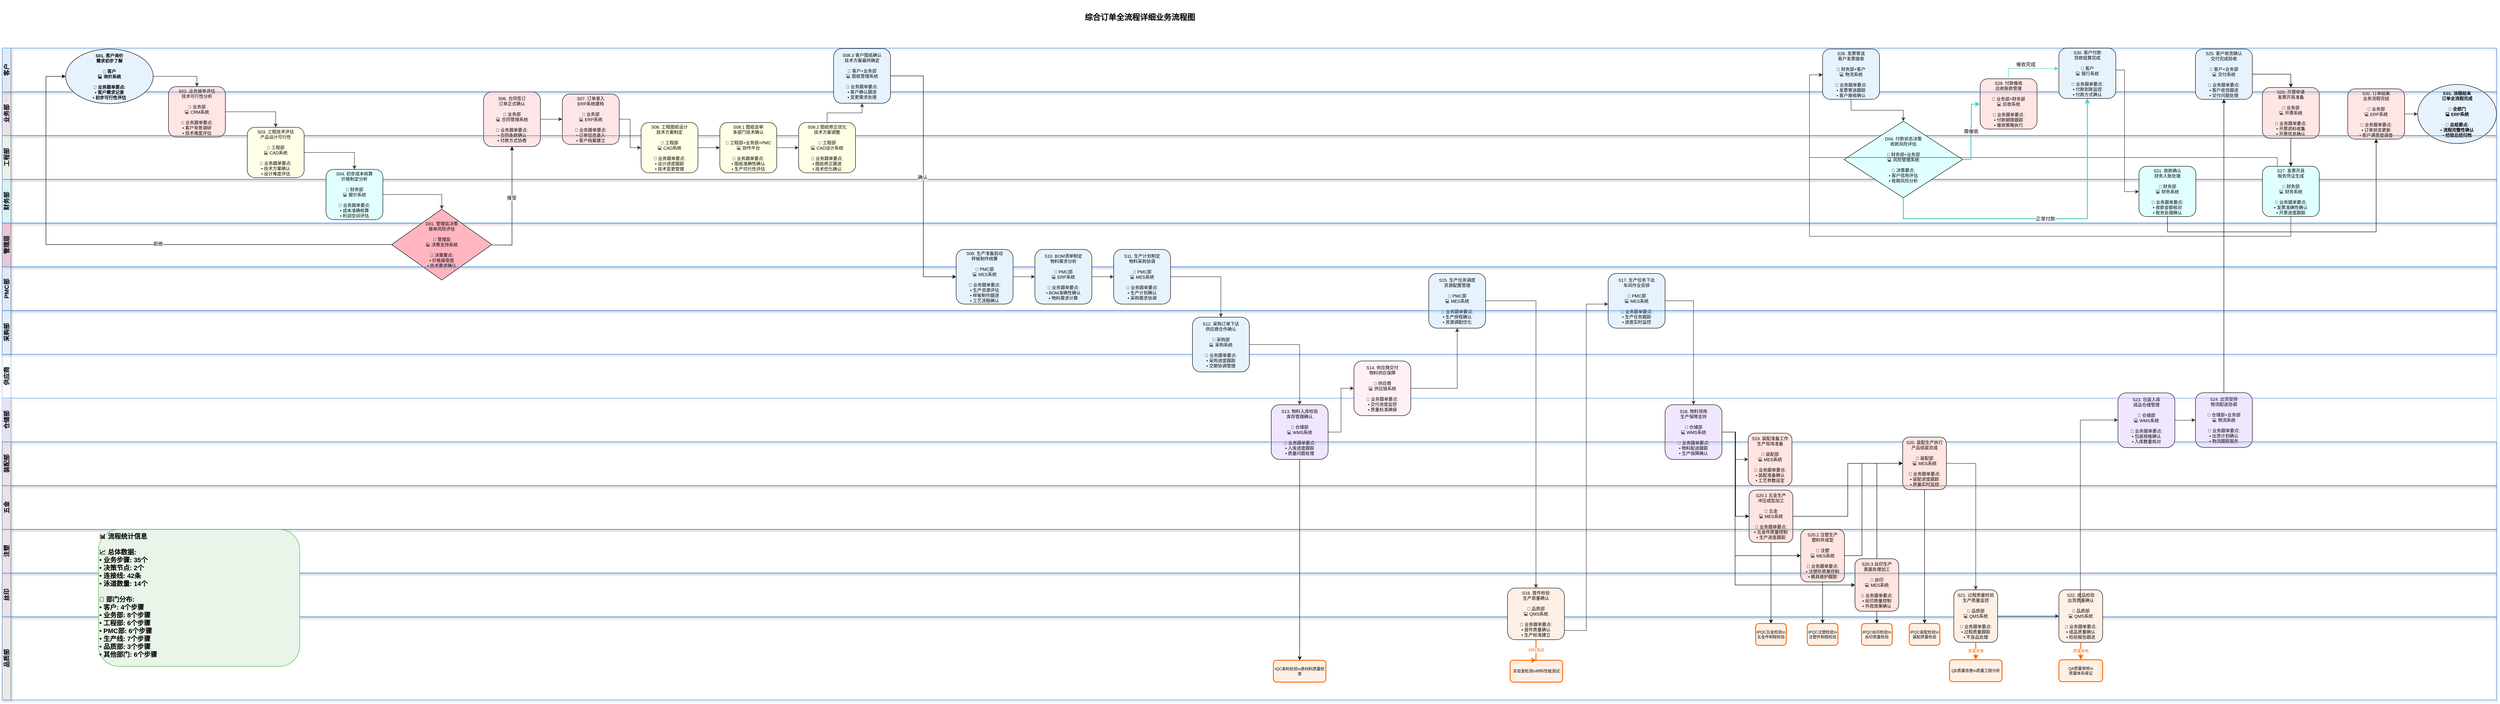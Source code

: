<mxfile version="28.0.6">
  <diagram name="综合订单全流程ERP系统业务流程图-重新生成版" id="flowchart">
    <mxGraphModel dx="868" dy="536" grid="1" gridSize="10" guides="1" tooltips="1" connect="1" arrows="1" fold="1" page="1" pageScale="1" pageWidth="1169" pageHeight="1654" math="0" shadow="0">
      <root>
        <mxCell id="0" />
        <mxCell id="1" parent="0" />
        <mxCell id="lane_business" value="业务部" style="swimlane;html=1;startSize=20;horizontal=0;fillColor=#FFE6E6;strokeColor=#4A90E2;strokeWidth=2;strokeDashArray=15,5;fontSize=14;fontStyle=1;opacity=60;swimlaneFillColor=none;shadow=1;rounded=0;" parent="1" vertex="1">
          <mxGeometry x="100" y="250" width="5700" height="100" as="geometry" />
        </mxCell>
        <mxCell id="edge_042" value="" style="edgeStyle=orthogonalEdgeStyle;rounded=0;orthogonalLoop=1;jettySize=auto;html=1;strokeColor=#333333;strokeWidth=1;" parent="lane_business" source="S32" target="E01" edge="1">
          <mxGeometry relative="1" as="geometry" />
        </mxCell>
        <mxCell id="S26" value="S26. 开票申请&#xa;发票开具准备&#xa;&#xa;🏢 业务部&#xa;💻 开票系统&#xa;&#xa;📌 业务跟单要点:&#xa;• 开票资料收集&#xa;• 开票信息确认" style="rounded=1;whiteSpace=wrap;html=1;fillColor=#FFE6E6;strokeColor=#000000;fontSize=10;" parent="lane_business" vertex="1">
          <mxGeometry x="5165" y="-10" width="130" height="116" as="geometry" />
        </mxCell>
        <mxCell id="S32" value="S32. 订单结案&#xa;业务流程完结&#xa;&#xa;🏢 业务部&#xa;💻 ERP系统&#xa;&#xa;📌 业务跟单要点:&#xa;• 订单状态更新&#xa;• 客户满意度调查" style="rounded=1;whiteSpace=wrap;html=1;fillColor=#FFE6E6;strokeColor=#000000;fontSize=10;" parent="lane_business" vertex="1">
          <mxGeometry x="5360" y="-7" width="130" height="115" as="geometry" />
        </mxCell>
        <mxCell id="E01" value="E01. 流程结束&#xa;订单全流程完成&#xa;&#xa;🏢 全部门&#xa;💻 ERP系统&#xa;&#xa;📌 总结要点:&#xa;• 流程完整性确认&#xa;• 经验总结归档" style="ellipse;whiteSpace=wrap;html=1;fillColor=#E6F3FF;strokeColor=#000000;fontSize=10;fontStyle=1;" parent="lane_business" vertex="1">
          <mxGeometry x="5520" y="-17" width="180" height="135" as="geometry" />
        </mxCell>
        <mxCell id="S02" value="S02. 业务接单评估&#xa;技术可行性分析&#xa;&#xa;🏢 业务部&#xa;💻 CRM系统&#xa;&#xa;📌 业务跟单要点:&#xa;• 客户背景调研&#xa;• 技术难度评估" style="rounded=1;whiteSpace=wrap;html=1;fillColor=#FFE6E6;strokeColor=#000000;fontSize=10;" parent="lane_business" vertex="1">
          <mxGeometry x="380" y="-12" width="130" height="115" as="geometry" />
        </mxCell>
        <mxCell id="S06" value="S06. 合同签订&#xa;订单正式确认&#xa;&#xa;🏢 业务部&#xa;💻 合同管理系统&#xa;&#xa;📌 业务跟单要点:&#xa;• 合同条款确认&#xa;• 付款方式协商" style="rounded=1;whiteSpace=wrap;html=1;fillColor=#FFE6E6;strokeColor=#000000;fontSize=10;" parent="lane_business" vertex="1">
          <mxGeometry x="1100" width="130" height="125" as="geometry" />
        </mxCell>
        <mxCell id="S07" value="S07. 订单录入&#xa;ERP系统建档&#xa;&#xa;🏢 业务部&#xa;💻 ERP系统&#xa;&#xa;📌 业务跟单要点:&#xa;• 订单信息录入&#xa;• 客户档案建立" style="rounded=1;whiteSpace=wrap;html=1;fillColor=#FFE6E6;strokeColor=#000000;fontSize=10;" parent="lane_business" vertex="1">
          <mxGeometry x="1280" y="5" width="130" height="115" as="geometry" />
        </mxCell>
        <mxCell id="S29" value="S29. 付款催收&#xa;应收账款管理&#xa;&#xa;🏢 业务部+财务部&#xa;💻 应收系统&#xa;&#xa;📌 业务跟单要点:&#xa;• 付款期限跟踪&#xa;• 催收策略执行" style="rounded=1;whiteSpace=wrap;html=1;fillColor=#FFE6E6;strokeColor=#000000;fontSize=10;" parent="lane_business" vertex="1">
          <mxGeometry x="4520" y="-30" width="130" height="115" as="geometry" />
        </mxCell>
        <mxCell id="lane_engineering" value="工程部" style="swimlane;html=1;startSize=20;horizontal=0;fillColor=#FFFFE6;strokeColor=#4A90E2;strokeWidth=2;strokeDashArray=15,5;fontSize=14;fontStyle=1;opacity=60;swimlaneFillColor=none;shadow=1;rounded=0;" parent="1" vertex="1">
          <mxGeometry x="100" y="350" width="5700" height="100" as="geometry" />
        </mxCell>
        <mxCell id="S03" value="S03. 工程技术评估&#xa;产品设计可行性&#xa;&#xa;🏢 工程部&#xa;💻 CAD系统&#xa;&#xa;📌 业务跟单要点:&#xa;• 技术方案确认&#xa;• 设计难度评估" style="rounded=1;whiteSpace=wrap;html=1;fillColor=#FFFFE6;strokeColor=#000000;fontSize=10;" parent="lane_engineering" vertex="1">
          <mxGeometry x="560" y="-19" width="130" height="115" as="geometry" />
        </mxCell>
        <mxCell id="S08" value="S08. 工程图纸设计&#xa;技术方案制定&#xa;&#xa;🏢 工程部&#xa;💻 CAD系统&#xa;&#xa;📌 业务跟单要点:&#xa;• 设计进度跟踪&#xa;• 技术变更管理" style="rounded=1;whiteSpace=wrap;html=1;fillColor=#FFFFE6;strokeColor=#000000;fontSize=10;" parent="lane_engineering" vertex="1">
          <mxGeometry x="1460" y="-30" width="130" height="115" as="geometry" />
        </mxCell>
        <mxCell id="S08.1" value="S08.1 图纸会审&#xa;多部门技术确认&#xa;&#xa;🏢 工程部+业务部+PMC&#xa;💻 协作平台&#xa;&#xa;📌 业务跟单要点:&#xa;• 图纸准确性确认&#xa;• 生产可行性评估" style="rounded=1;whiteSpace=wrap;html=1;fillColor=#FFFFE6;strokeColor=#000000;fontSize=10;" parent="lane_engineering" vertex="1">
          <mxGeometry x="1640" y="-30" width="130" height="115" as="geometry" />
        </mxCell>
        <mxCell id="S08.2" value="S08.2 图纸修正优化&#xa;技术方案调整&#xa;&#xa;🏢 工程部&#xa;💻 CAD设计系统&#xa;&#xa;📌 业务跟单要点:&#xa;• 图纸修正跟进&#xa;• 技术优化确认" style="rounded=1;whiteSpace=wrap;html=1;fillColor=#FFFFE6;strokeColor=#000000;fontSize=10;" parent="lane_engineering" vertex="1">
          <mxGeometry x="1820" y="-30" width="130" height="115" as="geometry" />
        </mxCell>
        <mxCell id="lane_warehouse" value="仓储部" style="swimlane;html=1;startSize=20;horizontal=0;fillColor=#F0E6FF;strokeColor=#4A90E2;strokeWidth=1;strokeDashArray=15,5;fontSize=14;fontStyle=1;opacity=60;swimlaneFillColor=none;shadow=1;rounded=0;" parent="1" vertex="1">
          <mxGeometry x="100" y="950" width="5700" height="100" as="geometry" />
        </mxCell>
        <mxCell id="S13" value="S13. 物料入库检验&#xa;库存管理确认&#xa;&#xa;🏢 仓储部&#xa;💻 WMS系统&#xa;&#xa;📌 业务跟单要点:&#xa;• 入库进度跟踪&#xa;• 质量问题处理" style="rounded=1;whiteSpace=wrap;html=1;fillColor=#F0E6FF;strokeColor=#000000;fontSize=10;" parent="lane_warehouse" vertex="1">
          <mxGeometry x="2900" y="15" width="130" height="125" as="geometry" />
        </mxCell>
        <mxCell id="S18" value="S18. 物料领用&#xa;生产保障支持&#xa;&#xa;🏢 仓储部&#xa;💻 WMS系统&#xa;&#xa;📌 业务跟单要点:&#xa;• 物料配送跟踪&#xa;• 生产保障确认" style="rounded=1;whiteSpace=wrap;html=1;fillColor=#F0E6FF;strokeColor=#000000;fontSize=10;" parent="lane_warehouse" vertex="1">
          <mxGeometry x="3800" y="15" width="130" height="125" as="geometry" />
        </mxCell>
        <mxCell id="S24" value="S24. 出货安排&#xa;物流配送协调&#xa;&#xa;🏢 仓储部+业务部&#xa;💻 物流系统&#xa;&#xa;📌 业务跟单要点:&#xa;• 出货计划确认&#xa;• 物流跟踪服务" style="rounded=1;whiteSpace=wrap;html=1;fillColor=#F0E6FF;strokeColor=#000000;fontSize=10;" parent="lane_warehouse" vertex="1">
          <mxGeometry x="5012" y="-12.5" width="130" height="125" as="geometry" />
        </mxCell>
        <mxCell id="lane_assembly" value="装配部" style="swimlane;html=1;startSize=20;horizontal=0;fillColor=#FFE4E1;strokeColor=#4A90E2;strokeWidth=2;strokeDashArray=15,5;fontSize=14;fontStyle=1;opacity=60;swimlaneFillColor=none;shadow=1;rounded=0;" parent="1" vertex="1">
          <mxGeometry x="100" y="1050" width="5700" height="100" as="geometry" />
        </mxCell>
        <mxCell id="S20" value="S20. 装配生产执行&#xa;产品组装完成&#xa;&#xa;🏢 装配部&#xa;💻 MES系统&#xa;&#xa;📌 业务跟单要点:&#xa;• 装配进度跟踪&#xa;• 质量实时监控" style="rounded=1;whiteSpace=wrap;html=1;fillColor=#FFE4E1;strokeColor=#000000;fontSize=10;" parent="lane_assembly" vertex="1">
          <mxGeometry x="4343" y="-11" width="100" height="120" as="geometry" />
        </mxCell>
        <mxCell id="S19" value="S19. 装配准备工作&#xa;生产现场准备&#xa;&#xa;🏢 装配部&#xa;💻 MES系统&#xa;&#xa;📌 业务跟单要点:&#xa;• 装配准备确认&#xa;• 工艺参数设定" style="rounded=1;whiteSpace=wrap;html=1;fillColor=#FFE4E1;strokeColor=#000000;fontSize=10;" parent="lane_assembly" vertex="1">
          <mxGeometry x="3990" y="-20" width="100" height="120" as="geometry" />
        </mxCell>
        <mxCell id="lane_customer" value="客户" style="swimlane;html=1;startSize=20;horizontal=0;fillColor=#E6F3FF;strokeColor=#4A90E2;strokeWidth=2;strokeDashArray=15,5;fontSize=14;fontStyle=1;opacity=60;swimlaneFillColor=none;shadow=1;rounded=0;" parent="1" vertex="1">
          <mxGeometry x="100" y="150" width="5700" height="100" as="geometry" />
        </mxCell>
        <mxCell id="S01" value="S01. 客户询价&#xa;需求初步了解&#xa;&#xa;🏢 客户&#xa;💻 询价系统&#xa;&#xa;📌 业务跟单要点:&#xa;• 客户需求记录&#xa;• 初步可行性评估" style="ellipse;whiteSpace=wrap;html=1;fillColor=#E6F3FF;strokeColor=#000000;fontSize=10;fontStyle=1;" parent="lane_customer" vertex="1">
          <mxGeometry x="145" y="2" width="200" height="125" as="geometry" />
        </mxCell>
        <mxCell id="S28" value="S28. 发票寄送&#xa;客户发票接收&#xa;&#xa;🏢 财务部+客户&#xa;💻 物流系统&#xa;&#xa;📌 业务跟单要点:&#xa;• 发票寄送跟踪&#xa;• 客户接收确认" style="rounded=1;whiteSpace=wrap;html=1;fillColor=#E6F3FF;strokeColor=#000000;fontSize=10;" parent="lane_customer" vertex="1">
          <mxGeometry x="4160" y="2" width="130" height="115" as="geometry" />
        </mxCell>
        <mxCell id="S30" value="S30. 客户付款&#xa;货款结算完成&#xa;&#xa;🏢 客户&#xa;💻 银行系统&#xa;&#xa;📌 业务跟单要点:&#xa;• 付款到账监控&#xa;• 付款方式确认" style="rounded=1;whiteSpace=wrap;html=1;fillColor=#E6F3FF;strokeColor=#000000;fontSize=10;" parent="lane_customer" vertex="1">
          <mxGeometry x="4700" width="130" height="115" as="geometry" />
        </mxCell>
        <mxCell id="S23" value="S23. 包装入库&#xa;成品仓储管理&#xa;&#xa;🏢 仓储部&#xa;💻 WMS系统&#xa;&#xa;📌 业务跟单要点:&#xa;• 包装规格确认&#xa;• 入库数量核对" style="rounded=1;whiteSpace=wrap;html=1;fillColor=#F0E6FF;strokeColor=#000000;fontSize=10;" parent="lane_customer" vertex="1">
          <mxGeometry x="4835" y="788" width="130" height="125" as="geometry" />
        </mxCell>
        <mxCell id="S25" value="S25. 客户收货确认&#xa;交付完成验收&#xa;&#xa;🏢 客户+业务部&#xa;💻 交付系统&#xa;&#xa;📌 业务跟单要点:&#xa;• 客户收货跟进&#xa;• 交付问题处理" style="rounded=1;whiteSpace=wrap;html=1;fillColor=#E6F3FF;strokeColor=#000000;fontSize=10;" parent="lane_customer" vertex="1">
          <mxGeometry x="5012" y="2" width="130" height="115" as="geometry" />
        </mxCell>
        <mxCell id="title" value="综合订单全流程详细业务流程图" style="text;html=1;strokeColor=none;fillColor=none;align=center;verticalAlign=middle;whiteSpace=wrap;rounded=0;fontSize=18;fontStyle=1;" parent="1" vertex="1">
          <mxGeometry x="2400" y="40" width="600" height="80" as="geometry" />
        </mxCell>
        <mxCell id="lane_supplier" value="供应商" style="swimlane;html=1;startSize=20;horizontal=0;fillColor=#FFF0F5;strokeColor=#4A90E2;strokeWidth=2;strokeDashArray=15,5;fontSize=14;fontStyle=1;opacity=30;" parent="1" vertex="1">
          <mxGeometry x="100" y="850" width="5700" height="100" as="geometry" />
        </mxCell>
        <mxCell id="S14" value="S14. 供应商交付&#xa;物料供应保障&#xa;&#xa;🏢 供应商&#xa;💻 供应链系统&#xa;&#xa;📌 业务跟单要点:&#xa;• 交付进度监控&#xa;• 质量标准确保" style="rounded=1;whiteSpace=wrap;html=1;fillColor=#FFF0F5;strokeColor=#000000;fontSize=10;" parent="lane_supplier" vertex="1">
          <mxGeometry x="3089" y="15" width="130" height="125" as="geometry" />
        </mxCell>
        <mxCell id="edge_010" value="" style="edgeStyle=orthogonalEdgeStyle;rounded=0;orthogonalLoop=1;jettySize=auto;html=1;strokeColor=#333333;strokeWidth=1;" parent="1" source="S08.2" target="S08.3" edge="1">
          <mxGeometry relative="1" as="geometry" />
        </mxCell>
        <mxCell id="lane_hardware" value="五金" style="swimlane;html=1;startSize=20;horizontal=0;fillColor=#FFE4E1;strokeColor=#4A90E2;strokeWidth=2;strokeDashArray=15,5;fontSize=14;fontStyle=1;movable=1;resizable=1;rotatable=1;deletable=1;editable=1;locked=0;connectable=1;opacity=60;swimlaneFillColor=none;shadow=1;rounded=0;" parent="1" vertex="1">
          <mxGeometry x="100" y="1150" width="5700" height="100" as="geometry" />
        </mxCell>
        <mxCell id="S20.1" value="S20.1 五金生产&#xa;冲压成型加工&#xa;&#xa;🏢 五金&#xa;💻 MES系统&#xa;&#xa;📌 业务跟单要点:&#xa;• 五金件质量控制&#xa;• 生产进度跟踪" style="rounded=1;whiteSpace=wrap;html=1;fillColor=#FFE4E1;strokeColor=#000000;fontSize=10;movable=1;resizable=1;rotatable=1;deletable=1;editable=1;locked=0;connectable=1;" parent="lane_hardware" vertex="1">
          <mxGeometry x="3992" y="10" width="100" height="120" as="geometry" />
        </mxCell>
        <mxCell id="lane_finance" value="财务部" style="swimlane;html=1;startSize=20;horizontal=0;fillColor=#E0FFFF;strokeColor=#4A90E2;strokeWidth=2;strokeDashArray=15,5;fontSize=14;fontStyle=1;opacity=60;swimlaneFillColor=none;shadow=1;rounded=0;" parent="1" vertex="1">
          <mxGeometry x="100" y="450" width="5700" height="100" as="geometry" />
        </mxCell>
        <mxCell id="S04" value="S04. 初步成本核算&#xa;价格制定分析&#xa;&#xa;🏢 财务部&#xa;💻 报价系统&#xa;&#xa;📌 业务跟单要点:&#xa;• 成本准确核算&#xa;• 利润空间评估" style="rounded=1;whiteSpace=wrap;html=1;fillColor=#E0FFFF;strokeColor=#000000;fontSize=10;" parent="lane_finance" vertex="1">
          <mxGeometry x="740" y="-23" width="130" height="115" as="geometry" />
        </mxCell>
        <mxCell id="S27" value="S27. 发票开具&#xa;税务凭证生成&#xa;&#xa;🏢 财务部&#xa;💻 财务系统&#xa;&#xa;📌 业务跟单要点:&#xa;• 发票准确性确认&#xa;• 开票进度跟踪" style="rounded=1;whiteSpace=wrap;html=1;fillColor=#E0FFFF;strokeColor=#000000;fontSize=10;" parent="lane_finance" vertex="1">
          <mxGeometry x="5165" y="-30" width="130" height="115" as="geometry" />
        </mxCell>
        <mxCell id="D04" value="D04. 付款状态决策&#xa;收款风险评估&#xa;&#xa;🏢 财务部+业务部&#xa;💻 风险管理系统&#xa;&#xa;📌 决策要点:&#xa;• 客户信用评估&#xa;• 账期风险分析" style="rhombus;whiteSpace=wrap;html=1;fillColor=#E0FFFF;strokeColor=#000000;fontSize=10;" parent="lane_finance" vertex="1">
          <mxGeometry x="4209" y="-133" width="271" height="175" as="geometry" />
        </mxCell>
        <mxCell id="S31" value="S31. 收款确认&#xa;财务入账处理&#xa;&#xa;🏢 财务部&#xa;💻 财务系统&#xa;&#xa;📌 业务跟单要点:&#xa;• 收款金额核对&#xa;• 账务处理确认" style="rounded=1;whiteSpace=wrap;html=1;fillColor=#E0FFFF;strokeColor=#000000;fontSize=10;" parent="lane_finance" vertex="1">
          <mxGeometry x="4883" y="-30" width="130" height="115" as="geometry" />
        </mxCell>
        <mxCell id="lane_management" value="管理层" style="swimlane;html=1;startSize=20;horizontal=0;fillColor=#FFB6C1;strokeColor=#4A90E2;strokeWidth=2;strokeDashArray=15,5;fontSize=14;fontStyle=1;opacity=60;swimlaneFillColor=none;shadow=1;rounded=0;" parent="1" vertex="1">
          <mxGeometry x="100" y="550" width="5700" height="100" as="geometry" />
        </mxCell>
        <mxCell id="D01" value="D01. 管理层决策&#xa;接单风险评估&#xa;&#xa;🏢 管理层&#xa;💻 决策支持系统&#xa;&#xa;📌 决策要点:&#xa;• 价格接受度&#xa;• 技术要求确认" style="rhombus;whiteSpace=wrap;html=1;fillColor=#FFB6C1;strokeColor=#000000;fontSize=10;" parent="lane_management" vertex="1">
          <mxGeometry x="890" y="-32" width="229" height="162" as="geometry" />
        </mxCell>
        <mxCell id="lane_pmc" value="PMC部" style="swimlane;html=1;startSize=20;horizontal=0;fillColor=#E6F3FF;strokeColor=#4A90E2;strokeWidth=2;strokeDashArray=15,5;fontSize=14;fontStyle=1;opacity=60;swimlaneFillColor=none;shadow=1;rounded=0;" parent="1" vertex="1">
          <mxGeometry x="100" y="650" width="5700" height="100" as="geometry" />
        </mxCell>
        <mxCell id="S09" value="S09. 生产准备启动&#xa;样板制作统筹&#xa;&#xa;🏢 PMC部&#xa;💻 MES系统&#xa;&#xa;📌 业务跟单要点:&#xa;• 生产资源评估&#xa;• 样板制作跟进&#xa;• 工艺流程确认" style="rounded=1;whiteSpace=wrap;html=1;fillColor=#E6F3FF;strokeColor=#000000;fontSize=10;" parent="lane_pmc" vertex="1">
          <mxGeometry x="2180" y="-40" width="130" height="125" as="geometry" />
        </mxCell>
        <mxCell id="S10" value="S10. BOM清单制定&#xa;物料需求分析&#xa;&#xa;🏢 PMC部&#xa;💻 ERP系统&#xa;&#xa;📌 业务跟单要点:&#xa;• BOM准确性确认&#xa;• 物料需求计算" style="rounded=1;whiteSpace=wrap;html=1;fillColor=#E6F3FF;strokeColor=#000000;fontSize=10;align=center;verticalAlign=middle;fontFamily=Helvetica;fontColor=default;" parent="lane_pmc" vertex="1">
          <mxGeometry x="2360" y="-40" width="130" height="125" as="geometry" />
        </mxCell>
        <mxCell id="S11" value="S11. 生产计划制定&#xa;物料采购协调&#xa;&#xa;🏢 PMC部&#xa;💻 MES系统&#xa;&#xa;📌 业务跟单要点:&#xa;• 生产计划确认&#xa;• 采购需求协调" style="rounded=1;whiteSpace=wrap;html=1;fillColor=#E6F3FF;strokeColor=#000000;fontSize=10;align=center;verticalAlign=middle;fontFamily=Helvetica;fontColor=default;" parent="lane_pmc" vertex="1">
          <mxGeometry x="2540" y="-40" width="130" height="125" as="geometry" />
        </mxCell>
        <mxCell id="S15" value="S15. 生产任务调度&#xa;资源配置管理&#xa;&#xa;🏢 PMC部&#xa;💻 MES系统&#xa;&#xa;📌 业务跟单要点:&#xa;• 生产排程确认&#xa;• 资源调配优化" style="rounded=1;whiteSpace=wrap;html=1;fillColor=#E6F3FF;strokeColor=#000000;fontSize=10;" parent="lane_pmc" vertex="1">
          <mxGeometry x="3260" y="15" width="130" height="125" as="geometry" />
        </mxCell>
        <mxCell id="S17" value="S17. 生产任务下达&#xa;车间作业安排&#xa;&#xa;🏢 PMC部&#xa;💻 MES系统&#xa;&#xa;📌 业务跟单要点:&#xa;• 生产任务跟踪&#xa;• 进度实时监控" style="rounded=1;whiteSpace=wrap;html=1;fillColor=#E6F3FF;strokeColor=#000000;fontSize=10;" parent="lane_pmc" vertex="1">
          <mxGeometry x="3670" y="15" width="130" height="125" as="geometry" />
        </mxCell>
        <mxCell id="lane_procurement" value="采购部" style="swimlane;html=1;startSize=20;horizontal=0;fillColor=#F0F8FF;strokeColor=#4A90E2;strokeWidth=2;strokeDashArray=15,5;fontSize=14;fontStyle=1;opacity=60;swimlaneFillColor=none;shadow=1;rounded=0;" parent="1" vertex="1">
          <mxGeometry x="100" y="750" width="5700" height="100" as="geometry" />
        </mxCell>
        <mxCell id="S12" value="S12. 采购订单下达&#xa;供应商合作确认&#xa;&#xa;🏢 采购部&#xa;💻 采购系统&#xa;&#xa;📌 业务跟单要点:&#xa;• 采购进度跟踪&#xa;• 交期协调管理" style="rounded=1;whiteSpace=wrap;html=1;fillColor=#E6F3FF;strokeColor=#000000;fontSize=10;align=center;verticalAlign=middle;fontFamily=Helvetica;fontColor=default;" parent="lane_procurement" vertex="1">
          <mxGeometry x="2720" y="15" width="130" height="125" as="geometry" />
        </mxCell>
        <mxCell id="lane_injection" value="注塑" style="swimlane;html=1;startSize=20;horizontal=0;fillColor=#FFE4E1;strokeColor=#4A90E2;strokeWidth=2;strokeDashArray=15,5;fontSize=14;fontStyle=1;opacity=60;swimlaneFillColor=none;shadow=1;rounded=0;" parent="1" vertex="1">
          <mxGeometry x="100" y="1250" width="5700" height="100" as="geometry" />
        </mxCell>
        <mxCell id="S20.2" value="S20.2 注塑生产&#xa;塑料件成型&#xa;&#xa;🏢 注塑&#xa;💻 MES系统&#xa;&#xa;📌 业务跟单要点:&#xa;• 注塑件质量控制&#xa;• 模具维护跟踪" style="rounded=1;whiteSpace=wrap;html=1;fillColor=#FFE4E1;strokeColor=#000000;fontSize=10;" parent="lane_injection" vertex="1">
          <mxGeometry x="4110" width="100" height="120" as="geometry" />
        </mxCell>
        <mxCell id="S20.3" value="S20.3 丝印生产&#xa;表面处理加工&#xa;&#xa;🏢 丝印&#xa;💻 MES系统&#xa;&#xa;📌 业务跟单要点:&#xa;• 丝印质量控制&#xa;• 外观效果确认" style="rounded=1;whiteSpace=wrap;html=1;fillColor=#FFE4E1;strokeColor=#000000;fontSize=10;" parent="lane_injection" vertex="1">
          <mxGeometry x="4234" y="67" width="100" height="120" as="geometry" />
        </mxCell>
        <mxCell id="lane_silkscreen" value="丝印" style="swimlane;html=1;startSize=20;horizontal=0;fillColor=#FFE4E1;strokeColor=#4A90E2;strokeWidth=2;strokeDashArray=15,5;fontSize=14;fontStyle=1;opacity=60;swimlaneFillColor=none;shadow=1;rounded=0;" parent="1" vertex="1">
          <mxGeometry x="100" y="1350" width="5700" height="100" as="geometry" />
        </mxCell>
        <mxCell id="lane_quality" value="品质部" style="swimlane;html=1;startSize=20;horizontal=0;fillColor=#FFF0E6;strokeColor=#4A90E2;strokeWidth=2;strokeDashArray=15,5;fontSize=14;fontStyle=1;opacity=60;swimlaneFillColor=none;shadow=1;rounded=0;" parent="1" vertex="1">
          <mxGeometry x="100" y="1450" width="5700" height="190" as="geometry" />
        </mxCell>
        <mxCell id="S16" value="S16. 首件检验&#xa;生产质量确认&#xa;&#xa;🏢 品质部&#xa;💻 QMS系统&#xa;&#xa;📌 业务跟单要点:&#xa;• 首件质量确认&#xa;• 生产标准建立" style="rounded=1;whiteSpace=wrap;html=1;fillColor=#FFF0E6;strokeColor=#000000;fontSize=10;" parent="lane_quality" vertex="1">
          <mxGeometry x="3440" y="-66" width="130" height="118" as="geometry" />
        </mxCell>
        <mxCell id="S21" value="S21. 过程质量检验&#xa;生产质量监控&#xa;&#xa;🏢 品质部&#xa;💻 QMS系统&#xa;&#xa;📌 业务跟单要点:&#xa;• 过程质量跟踪&#xa;• 不良品处理" style="rounded=1;whiteSpace=wrap;html=1;fillColor=#FFF0E6;strokeColor=#000000;fontSize=10;" parent="lane_quality" vertex="1">
          <mxGeometry x="4460" y="-62" width="100" height="120" as="geometry" />
        </mxCell>
        <mxCell id="S22" value="S22. 成品检验&#xa;出货质量确认&#xa;&#xa;🏢 品质部&#xa;💻 QMS系统&#xa;&#xa;📌 业务跟单要点:&#xa;• 成品质量确认&#xa;• 检验报告跟进" style="rounded=1;whiteSpace=wrap;html=1;fillColor=#FFF0E6;strokeColor=#000000;fontSize=10;" parent="lane_quality" vertex="1">
          <mxGeometry x="4700" y="-62" width="100" height="120" as="geometry" />
        </mxCell>
        <mxCell id="Q01_IQC" value="IQC来料检验\n原材料质量检查" style="rounded=1;whiteSpace=wrap;html=1;fillColor=#FFF0E6;strokeColor=#FF6600;strokeWidth=2;fontSize=9;" parent="lane_quality" vertex="1">
          <mxGeometry x="2905" y="99" width="120" height="50" as="geometry" />
        </mxCell>
        <mxCell id="Q02_IPQC1" value="IPQC五金检验\n五金件制程检验" style="rounded=1;whiteSpace=wrap;html=1;fillColor=#FFF0E6;strokeColor=#FF6600;strokeWidth=2;fontSize=9;" parent="lane_quality" vertex="1">
          <mxGeometry x="4007" y="15" width="70" height="50" as="geometry" />
        </mxCell>
        <mxCell id="Q03_IPQC2" value="IPQC注塑检验\n注塑件制程检验" style="rounded=1;whiteSpace=wrap;html=1;fillColor=#FFF0E6;strokeColor=#FF6600;strokeWidth=2;fontSize=9;" parent="lane_quality" vertex="1">
          <mxGeometry x="4125" y="15" width="70" height="50" as="geometry" />
        </mxCell>
        <mxCell id="Q04_IPQC3" value="IPQC丝印检验\n丝印质量检验" style="rounded=1;whiteSpace=wrap;html=1;fillColor=#FFF0E6;strokeColor=#FF6600;strokeWidth=2;fontSize=9;" parent="lane_quality" vertex="1">
          <mxGeometry x="4249" y="15" width="70" height="50" as="geometry" />
        </mxCell>
        <mxCell id="Q05_IPQC4" value="IPQC装配检验\n装配质量检验" style="rounded=1;whiteSpace=wrap;html=1;fillColor=#FFF0E6;strokeColor=#FF6600;strokeWidth=2;fontSize=9;" parent="lane_quality" vertex="1">
          <mxGeometry x="4358" y="15" width="70" height="50" as="geometry" />
        </mxCell>
        <mxCell id="Q06_LAB" value="实验室检测\n材料性能测试" style="rounded=1;whiteSpace=wrap;html=1;fillColor=#FFF0E6;strokeColor=#FF6600;strokeWidth=2;fontSize=9;" parent="lane_quality" vertex="1">
          <mxGeometry x="3446" y="99" width="120" height="50" as="geometry" />
        </mxCell>
        <mxCell id="Q07_QA" value="QA质量审核\n&lt;div&gt;质量体系保证&lt;/div&gt;" style="rounded=1;whiteSpace=wrap;html=1;fillColor=#FFF0E6;strokeColor=#FF6600;strokeWidth=2;fontSize=9;" parent="lane_quality" vertex="1">
          <mxGeometry x="4700" y="98" width="100" height="50" as="geometry" />
        </mxCell>
        <mxCell id="Q08_QE" value="QE质量改善\n质量工程分析" style="rounded=1;whiteSpace=wrap;html=1;fillColor=#FFF0E6;strokeColor=#FF6600;strokeWidth=2;fontSize=9;" parent="lane_quality" vertex="1">
          <mxGeometry x="4450" y="98" width="120" height="50" as="geometry" />
        </mxCell>
        <mxCell id="stats_info" value="&lt;font style=&quot;font-size: 15px;&quot;&gt;📊 流程统计信息&lt;br&gt;&lt;br&gt;📈 总体数据:&lt;br&gt;• 业务步骤: 35个&lt;br&gt;• 决策节点: 2个&lt;br&gt;• 连接线: 42条&lt;br&gt;• 泳道数量: 14个&lt;br&gt;&lt;br&gt;🏢 部门分布:&lt;br&gt;• 客户: 4个步骤&lt;br&gt;• 业务部: 8个步骤&lt;br&gt;• 工程部: 6个步骤&lt;br&gt;• PMC部: 6个步骤&lt;br&gt;• 生产线: 7个步骤&lt;br&gt;• 品质部: 3个步骤&lt;br&gt;• 其他部门: 6个步骤&lt;/font&gt;" style="rounded=1;whiteSpace=wrap;html=1;fillColor=#E8F5E8;strokeColor=#4CAF50;fontSize=9;fontStyle=1;align=left;verticalAlign=top;" parent="lane_quality" vertex="1">
          <mxGeometry x="220" y="-200" width="460" height="313" as="geometry" />
        </mxCell>
        <mxCell id="edge_Q06" value="材料测试" style="edgeStyle=orthogonalEdgeStyle;rounded=0;orthogonalLoop=1;jettySize=auto;html=1;strokeColor=#FF6600;strokeWidth=2;fontSize=9;fontColor=#FF6600;exitX=0.5;exitY=1;exitDx=0;exitDy=0;entryX=0.5;entryY=0;entryDx=0;entryDy=0;" parent="lane_quality" source="S16" target="Q06_LAB" edge="1">
          <mxGeometry relative="1" as="geometry">
            <Array as="points">
              <mxPoint x="3505" y="99" />
            </Array>
            <mxPoint as="offset" />
            <mxPoint x="3498" y="52.0" as="sourcePoint" />
          </mxGeometry>
        </mxCell>
        <mxCell id="1sOdI2woH85RpwprTfig-25" style="edgeStyle=orthogonalEdgeStyle;rounded=0;orthogonalLoop=1;jettySize=auto;html=1;entryX=0;entryY=0.5;entryDx=0;entryDy=0;" parent="1" source="S08.3" target="S09" edge="1">
          <mxGeometry relative="1" as="geometry" />
        </mxCell>
        <mxCell id="1sOdI2woH85RpwprTfig-26" value="确认" style="edgeLabel;html=1;align=center;verticalAlign=middle;resizable=0;points=[];" parent="1sOdI2woH85RpwprTfig-25" vertex="1" connectable="0">
          <mxGeometry x="0.006" y="-2" relative="1" as="geometry">
            <mxPoint as="offset" />
          </mxGeometry>
        </mxCell>
        <mxCell id="S08.3" value="S08.3 客户图纸确认&#xa;技术方案最终确定&#xa;&#xa;🏢 客户+业务部&#xa;💻 图纸管理系统&#xa;&#xa;📌 业务跟单要点:&#xa;• 客户确认跟进&#xa;• 变更需求处理" style="rounded=1;whiteSpace=wrap;html=1;fillColor=#E6F3FF;strokeColor=#000000;fontSize=10;" parent="1" vertex="1">
          <mxGeometry x="2000" y="151" width="130" height="125" as="geometry" />
        </mxCell>
        <mxCell id="edge_001" value="" style="edgeStyle=orthogonalEdgeStyle;rounded=0;orthogonalLoop=1;jettySize=auto;html=1;strokeColor=#333333;strokeWidth=1;entryX=0.5;entryY=0;entryDx=0;entryDy=0;" parent="1" source="S01" target="S02" edge="1">
          <mxGeometry relative="1" as="geometry" />
        </mxCell>
        <mxCell id="edge_002" value="" style="edgeStyle=orthogonalEdgeStyle;rounded=0;orthogonalLoop=1;jettySize=auto;html=1;strokeColor=#333333;strokeWidth=1;entryX=0.5;entryY=0;entryDx=0;entryDy=0;" parent="1" source="S02" target="S03" edge="1">
          <mxGeometry relative="1" as="geometry" />
        </mxCell>
        <mxCell id="edge_003" value="" style="edgeStyle=orthogonalEdgeStyle;rounded=0;orthogonalLoop=1;jettySize=auto;html=1;strokeColor=#333333;strokeWidth=1;entryX=0.5;entryY=0;entryDx=0;entryDy=0;" parent="1" source="S03" target="S04" edge="1">
          <mxGeometry relative="1" as="geometry" />
        </mxCell>
        <mxCell id="edge_004" value="" style="edgeStyle=orthogonalEdgeStyle;rounded=0;orthogonalLoop=1;jettySize=auto;html=1;strokeColor=#333333;strokeWidth=1;entryX=0.5;entryY=0;entryDx=0;entryDy=0;" parent="1" source="S04" target="D01" edge="1">
          <mxGeometry relative="1" as="geometry" />
        </mxCell>
        <mxCell id="edge_006" value="" style="edgeStyle=orthogonalEdgeStyle;rounded=0;orthogonalLoop=1;jettySize=auto;html=1;strokeColor=#333333;strokeWidth=1;" parent="1" source="S06" target="S07" edge="1">
          <mxGeometry relative="1" as="geometry" />
        </mxCell>
        <mxCell id="edge_007" value="" style="edgeStyle=orthogonalEdgeStyle;rounded=0;orthogonalLoop=1;jettySize=auto;html=1;strokeColor=#333333;strokeWidth=1;" parent="1" source="S07" target="S08" edge="1">
          <mxGeometry relative="1" as="geometry" />
        </mxCell>
        <mxCell id="edge_008" value="" style="edgeStyle=orthogonalEdgeStyle;rounded=0;orthogonalLoop=1;jettySize=auto;html=1;strokeColor=#333333;strokeWidth=1;" parent="1" source="S08" target="S08.1" edge="1">
          <mxGeometry relative="1" as="geometry" />
        </mxCell>
        <mxCell id="edge_009" value="" style="edgeStyle=orthogonalEdgeStyle;rounded=0;orthogonalLoop=1;jettySize=auto;html=1;strokeColor=#333333;strokeWidth=1;" parent="1" source="S08.1" target="S08.2" edge="1">
          <mxGeometry relative="1" as="geometry" />
        </mxCell>
        <mxCell id="edge_012" value="" style="edgeStyle=orthogonalEdgeStyle;rounded=0;orthogonalLoop=1;jettySize=auto;html=1;strokeColor=#333333;strokeWidth=1;" parent="1" source="S09" target="S10" edge="1">
          <mxGeometry relative="1" as="geometry" />
        </mxCell>
        <mxCell id="edge_013" value="" style="edgeStyle=orthogonalEdgeStyle;rounded=0;orthogonalLoop=1;jettySize=auto;html=1;strokeColor=#333333;strokeWidth=1;" parent="1" source="S10" target="S11" edge="1">
          <mxGeometry relative="1" as="geometry" />
        </mxCell>
        <mxCell id="edge_014" value="" style="edgeStyle=orthogonalEdgeStyle;rounded=0;orthogonalLoop=1;jettySize=auto;html=1;strokeColor=#333333;strokeWidth=1;" parent="1" source="S11" target="S12" edge="1">
          <mxGeometry relative="1" as="geometry" />
        </mxCell>
        <mxCell id="edge_015" value="" style="edgeStyle=orthogonalEdgeStyle;rounded=0;orthogonalLoop=1;jettySize=auto;html=1;strokeColor=#333333;strokeWidth=1;" parent="1" source="S12" target="S13" edge="1">
          <mxGeometry relative="1" as="geometry" />
        </mxCell>
        <mxCell id="edge_016" value="" style="edgeStyle=orthogonalEdgeStyle;rounded=0;orthogonalLoop=1;jettySize=auto;html=1;strokeColor=#333333;strokeWidth=1;" parent="1" source="S13" target="S14" edge="1">
          <mxGeometry relative="1" as="geometry" />
        </mxCell>
        <mxCell id="edge_017" value="" style="edgeStyle=orthogonalEdgeStyle;rounded=0;orthogonalLoop=1;jettySize=auto;html=1;strokeColor=#333333;strokeWidth=1;" parent="1" source="S14" target="S15" edge="1">
          <mxGeometry relative="1" as="geometry" />
        </mxCell>
        <mxCell id="edge_018" value="" style="edgeStyle=orthogonalEdgeStyle;rounded=0;orthogonalLoop=1;jettySize=auto;html=1;strokeColor=#333333;strokeWidth=1;" parent="1" source="S15" target="S16" edge="1">
          <mxGeometry relative="1" as="geometry" />
        </mxCell>
        <mxCell id="edge_019" value="" style="edgeStyle=orthogonalEdgeStyle;rounded=0;orthogonalLoop=1;jettySize=auto;html=1;strokeColor=#333333;strokeWidth=1;" parent="1" source="S16" target="S17" edge="1">
          <mxGeometry relative="1" as="geometry">
            <Array as="points">
              <mxPoint x="3720" y="1481" />
              <mxPoint x="3720" y="735" />
            </Array>
          </mxGeometry>
        </mxCell>
        <mxCell id="edge_020" value="" style="edgeStyle=orthogonalEdgeStyle;rounded=0;orthogonalLoop=1;jettySize=auto;html=1;strokeColor=#333333;strokeWidth=1;exitX=1;exitY=0.5;exitDx=0;exitDy=0;" parent="1" source="S17" target="S18" edge="1">
          <mxGeometry relative="1" as="geometry" />
        </mxCell>
        <mxCell id="edge_021" value="" style="edgeStyle=orthogonalEdgeStyle;rounded=0;orthogonalLoop=1;jettySize=auto;html=1;strokeColor=#333333;strokeWidth=1;entryX=0;entryY=0.5;entryDx=0;entryDy=0;" parent="1" source="S18" target="S19" edge="1">
          <mxGeometry relative="1" as="geometry" />
        </mxCell>
        <mxCell id="edge_028" value="" style="edgeStyle=orthogonalEdgeStyle;rounded=0;orthogonalLoop=1;jettySize=auto;html=1;strokeColor=#333333;strokeWidth=1;" parent="1" source="S20" target="S21" edge="1">
          <mxGeometry relative="1" as="geometry" />
        </mxCell>
        <mxCell id="edge_029" value="" style="edgeStyle=orthogonalEdgeStyle;rounded=0;orthogonalLoop=1;jettySize=auto;html=1;strokeColor=#333333;strokeWidth=1;" parent="1" source="S21" target="S22" edge="1">
          <mxGeometry relative="1" as="geometry" />
        </mxCell>
        <mxCell id="edge_030" value="" style="edgeStyle=orthogonalEdgeStyle;rounded=0;orthogonalLoop=1;jettySize=auto;html=1;strokeColor=#333333;strokeWidth=1;" parent="1" target="S23" edge="1">
          <mxGeometry relative="1" as="geometry">
            <Array as="points">
              <mxPoint x="4849" y="1000" />
            </Array>
            <mxPoint x="4849.0" y="1420" as="sourcePoint" />
            <mxPoint x="4919" y="1000" as="targetPoint" />
          </mxGeometry>
        </mxCell>
        <mxCell id="edge_035" value="" style="edgeStyle=orthogonalEdgeStyle;rounded=0;orthogonalLoop=1;jettySize=auto;html=1;strokeColor=#333333;strokeWidth=1;" parent="1" source="S27" edge="1">
          <mxGeometry relative="1" as="geometry">
            <Array as="points">
              <mxPoint x="5299" y="400" />
              <mxPoint x="4230" y="400" />
              <mxPoint x="4230" y="211" />
            </Array>
            <mxPoint x="5625" y="465" as="sourcePoint" />
            <mxPoint x="4260" y="211" as="targetPoint" />
          </mxGeometry>
        </mxCell>
        <mxCell id="edge_036" value="" style="edgeStyle=orthogonalEdgeStyle;rounded=0;orthogonalLoop=1;jettySize=auto;html=1;strokeColor=#333333;strokeWidth=1;" parent="1" source="S28" target="D04" edge="1">
          <mxGeometry relative="1" as="geometry" />
        </mxCell>
        <mxCell id="edge_037" value="正常付款" style="edgeStyle=orthogonalEdgeStyle;rounded=0;orthogonalLoop=1;jettySize=auto;html=1;strokeColor=#4ECDC4;strokeWidth=2;exitX=0.5;exitY=1;exitDx=0;exitDy=0;" parent="1" source="D04" target="S30" edge="1">
          <mxGeometry relative="1" as="geometry">
            <Array as="points">
              <mxPoint x="4445" y="540" />
              <mxPoint x="4865" y="540" />
            </Array>
          </mxGeometry>
        </mxCell>
        <mxCell id="edge_038" value="需催收" style="edgeStyle=orthogonalEdgeStyle;rounded=0;orthogonalLoop=1;jettySize=auto;html=1;strokeColor=#4ECDC4;strokeWidth=2;exitX=1;exitY=0.5;exitDx=0;exitDy=0;" parent="1" source="D04" target="S29" edge="1">
          <mxGeometry x="-0.0" relative="1" as="geometry">
            <Array as="points">
              <mxPoint x="4599" y="330" />
              <mxPoint x="4600" y="330" />
              <mxPoint x="4600" y="278" />
            </Array>
            <mxPoint as="offset" />
          </mxGeometry>
        </mxCell>
        <mxCell id="edge_039" value="催收完成" style="edgeStyle=orthogonalEdgeStyle;rounded=0;orthogonalLoop=1;jettySize=auto;html=1;strokeColor=#4ECDC4;strokeWidth=1;exitX=0.5;exitY=0;exitDx=0;exitDy=0;entryX=-0.009;entryY=0.405;entryDx=0;entryDy=0;entryPerimeter=0;" parent="1" source="S29" target="S30" edge="1">
          <mxGeometry x="-0.088" y="10" relative="1" as="geometry">
            <mxPoint as="offset" />
          </mxGeometry>
        </mxCell>
        <mxCell id="edge_040" value="" style="edgeStyle=orthogonalEdgeStyle;rounded=0;orthogonalLoop=1;jettySize=auto;html=1;strokeColor=#333333;strokeWidth=1;" parent="1" source="S30" target="S31" edge="1">
          <mxGeometry relative="1" as="geometry">
            <Array as="points">
              <mxPoint x="4950" y="200" />
              <mxPoint x="4950" y="478" />
            </Array>
          </mxGeometry>
        </mxCell>
        <mxCell id="edge_Q07" value="质量审核" style="edgeStyle=orthogonalEdgeStyle;rounded=0;orthogonalLoop=1;jettySize=auto;html=1;strokeColor=#FF6600;strokeWidth=2;fontSize=9;fontColor=#FF6600;exitX=0.5;exitY=1;exitDx=0;exitDy=0;entryX=0.5;entryY=0;entryDx=0;entryDy=0;" parent="1" source="S22" target="Q07_QA" edge="1">
          <mxGeometry relative="1" as="geometry">
            <Array as="points">
              <mxPoint x="4850" y="1540" />
              <mxPoint x="4850" y="1540" />
            </Array>
            <mxPoint as="offset" />
          </mxGeometry>
        </mxCell>
        <mxCell id="edge_Q08" value="质量改善" style="edgeStyle=orthogonalEdgeStyle;rounded=0;orthogonalLoop=1;jettySize=auto;html=1;strokeColor=#FF6600;strokeWidth=2;fontSize=9;fontColor=#FF6600;" parent="1" source="S21" target="Q08_QE" edge="1">
          <mxGeometry relative="1" as="geometry">
            <Array as="points">
              <mxPoint x="4610" y="1560" />
              <mxPoint x="4610" y="1560" />
            </Array>
          </mxGeometry>
        </mxCell>
        <mxCell id="1sOdI2woH85RpwprTfig-1" style="edgeStyle=orthogonalEdgeStyle;rounded=0;orthogonalLoop=1;jettySize=auto;html=1;entryX=0.5;entryY=0;entryDx=0;entryDy=0;" parent="1" source="S20.1" target="Q02_IPQC1" edge="1">
          <mxGeometry relative="1" as="geometry" />
        </mxCell>
        <mxCell id="1sOdI2woH85RpwprTfig-2" style="edgeStyle=orthogonalEdgeStyle;rounded=0;orthogonalLoop=1;jettySize=auto;html=1;" parent="1" source="S20.2" target="Q03_IPQC2" edge="1">
          <mxGeometry relative="1" as="geometry" />
        </mxCell>
        <mxCell id="1sOdI2woH85RpwprTfig-6" style="edgeStyle=orthogonalEdgeStyle;rounded=0;orthogonalLoop=1;jettySize=auto;html=1;entryX=0.5;entryY=0;entryDx=0;entryDy=0;" parent="1" source="S20.3" target="Q04_IPQC3" edge="1">
          <mxGeometry relative="1" as="geometry" />
        </mxCell>
        <mxCell id="1sOdI2woH85RpwprTfig-7" style="edgeStyle=orthogonalEdgeStyle;rounded=0;orthogonalLoop=1;jettySize=auto;html=1;entryX=0;entryY=0.5;entryDx=0;entryDy=0;" parent="1" source="S18" target="S20.1" edge="1">
          <mxGeometry relative="1" as="geometry">
            <Array as="points">
              <mxPoint x="4061" y="1028" />
              <mxPoint x="4061" y="1220" />
            </Array>
          </mxGeometry>
        </mxCell>
        <mxCell id="1sOdI2woH85RpwprTfig-10" style="edgeStyle=orthogonalEdgeStyle;rounded=0;orthogonalLoop=1;jettySize=auto;html=1;exitX=0.5;exitY=1;exitDx=0;exitDy=0;entryX=0.5;entryY=0;entryDx=0;entryDy=0;" parent="1" source="S20" target="Q05_IPQC4" edge="1">
          <mxGeometry relative="1" as="geometry">
            <mxPoint x="4507.897" y="1460" as="targetPoint" />
          </mxGeometry>
        </mxCell>
        <mxCell id="1sOdI2woH85RpwprTfig-12" style="edgeStyle=orthogonalEdgeStyle;rounded=0;orthogonalLoop=1;jettySize=auto;html=1;entryX=0;entryY=0.5;entryDx=0;entryDy=0;" parent="1" source="S20.1" target="S20" edge="1">
          <mxGeometry relative="1" as="geometry" />
        </mxCell>
        <mxCell id="1sOdI2woH85RpwprTfig-16" style="edgeStyle=orthogonalEdgeStyle;rounded=0;orthogonalLoop=1;jettySize=auto;html=1;entryX=0.5;entryY=0;entryDx=0;entryDy=0;" parent="1" source="S26" target="S27" edge="1">
          <mxGeometry relative="1" as="geometry">
            <mxPoint x="5250" y="410" as="targetPoint" />
          </mxGeometry>
        </mxCell>
        <mxCell id="1sOdI2woH85RpwprTfig-20" style="edgeStyle=orthogonalEdgeStyle;rounded=0;orthogonalLoop=1;jettySize=auto;html=1;entryX=0.5;entryY=0;entryDx=0;entryDy=0;" parent="1" source="S25" target="S26" edge="1">
          <mxGeometry relative="1" as="geometry" />
        </mxCell>
        <mxCell id="1sOdI2woH85RpwprTfig-21" style="edgeStyle=orthogonalEdgeStyle;rounded=0;orthogonalLoop=1;jettySize=auto;html=1;entryX=0;entryY=0.5;entryDx=0;entryDy=0;" parent="1" source="D01" target="S01" edge="1">
          <mxGeometry relative="1" as="geometry">
            <Array as="points">
              <mxPoint x="200" y="599" />
              <mxPoint x="200" y="215" />
            </Array>
          </mxGeometry>
        </mxCell>
        <mxCell id="1sOdI2woH85RpwprTfig-22" value="拒绝" style="edgeLabel;html=1;align=center;verticalAlign=middle;resizable=0;points=[];" parent="1sOdI2woH85RpwprTfig-21" vertex="1" connectable="0">
          <mxGeometry x="-0.124" y="-2" relative="1" as="geometry">
            <mxPoint as="offset" />
          </mxGeometry>
        </mxCell>
        <mxCell id="1sOdI2woH85RpwprTfig-23" style="edgeStyle=orthogonalEdgeStyle;rounded=0;orthogonalLoop=1;jettySize=auto;html=1;entryX=0.5;entryY=1;entryDx=0;entryDy=0;" parent="1" target="S06" edge="1">
          <mxGeometry relative="1" as="geometry">
            <mxPoint x="1220" y="600" as="sourcePoint" />
            <Array as="points">
              <mxPoint x="1265" y="600" />
            </Array>
          </mxGeometry>
        </mxCell>
        <mxCell id="1sOdI2woH85RpwprTfig-24" value="接受" style="edgeLabel;html=1;align=center;verticalAlign=middle;resizable=0;points=[];" parent="1sOdI2woH85RpwprTfig-23" vertex="1" connectable="0">
          <mxGeometry x="0.132" y="1" relative="1" as="geometry">
            <mxPoint as="offset" />
          </mxGeometry>
        </mxCell>
        <mxCell id="edge_031" value="" style="edgeStyle=orthogonalEdgeStyle;rounded=0;orthogonalLoop=1;jettySize=auto;html=1;strokeColor=#333333;strokeWidth=1;" parent="1" source="S23" target="S24" edge="1">
          <mxGeometry relative="1" as="geometry" />
        </mxCell>
        <mxCell id="1sOdI2woH85RpwprTfig-27" value="" style="edgeStyle=orthogonalEdgeStyle;rounded=0;orthogonalLoop=1;jettySize=auto;html=1;strokeColor=#333333;strokeWidth=1;exitX=0.5;exitY=1;exitDx=0;exitDy=0;" parent="1" source="S27" edge="1">
          <mxGeometry relative="1" as="geometry">
            <Array as="points">
              <mxPoint x="5330" y="580" />
              <mxPoint x="4230" y="580" />
              <mxPoint x="4230" y="211" />
            </Array>
            <mxPoint x="5625" y="465" as="sourcePoint" />
            <mxPoint x="4260" y="211" as="targetPoint" />
          </mxGeometry>
        </mxCell>
        <mxCell id="1sOdI2woH85RpwprTfig-30" style="edgeStyle=orthogonalEdgeStyle;rounded=0;orthogonalLoop=1;jettySize=auto;html=1;entryX=0.5;entryY=1;entryDx=0;entryDy=0;" parent="1" source="S24" target="S25" edge="1">
          <mxGeometry relative="1" as="geometry" />
        </mxCell>
        <mxCell id="1sOdI2woH85RpwprTfig-31" style="edgeStyle=orthogonalEdgeStyle;rounded=0;orthogonalLoop=1;jettySize=auto;html=1;entryX=0;entryY=0.5;entryDx=0;entryDy=0;" parent="1" source="S18" target="S20.2" edge="1">
          <mxGeometry relative="1" as="geometry">
            <Array as="points">
              <mxPoint x="4060" y="1028" />
              <mxPoint x="4060" y="1310" />
            </Array>
          </mxGeometry>
        </mxCell>
        <mxCell id="1sOdI2woH85RpwprTfig-32" style="edgeStyle=orthogonalEdgeStyle;rounded=0;orthogonalLoop=1;jettySize=auto;html=1;entryX=0;entryY=0.5;entryDx=0;entryDy=0;" parent="1" source="S18" target="S20.3" edge="1">
          <mxGeometry relative="1" as="geometry">
            <Array as="points">
              <mxPoint x="4060" y="1028" />
              <mxPoint x="4060" y="1377" />
            </Array>
          </mxGeometry>
        </mxCell>
        <mxCell id="1sOdI2woH85RpwprTfig-33" style="edgeStyle=orthogonalEdgeStyle;rounded=0;orthogonalLoop=1;jettySize=auto;html=1;exitX=0.5;exitY=0;exitDx=0;exitDy=0;entryX=0;entryY=0.5;entryDx=0;entryDy=0;" parent="1" source="S20.3" target="S20" edge="1">
          <mxGeometry relative="1" as="geometry" />
        </mxCell>
        <mxCell id="1sOdI2woH85RpwprTfig-34" style="edgeStyle=orthogonalEdgeStyle;rounded=0;orthogonalLoop=1;jettySize=auto;html=1;entryX=0;entryY=0.5;entryDx=0;entryDy=0;" parent="1" source="S20.2" target="S20" edge="1">
          <mxGeometry relative="1" as="geometry">
            <Array as="points">
              <mxPoint x="4350" y="1310" />
              <mxPoint x="4350" y="1099" />
            </Array>
          </mxGeometry>
        </mxCell>
        <mxCell id="1sOdI2woH85RpwprTfig-35" style="edgeStyle=orthogonalEdgeStyle;rounded=0;orthogonalLoop=1;jettySize=auto;html=1;entryX=0.5;entryY=0;entryDx=0;entryDy=0;" parent="1" source="S13" target="Q01_IQC" edge="1">
          <mxGeometry relative="1" as="geometry" />
        </mxCell>
        <mxCell id="0Qxo86_Pw1FVfr65ieoC-3" style="edgeStyle=orthogonalEdgeStyle;rounded=0;orthogonalLoop=1;jettySize=auto;html=1;entryX=0.5;entryY=1;entryDx=0;entryDy=0;" parent="1" source="S31" target="S32" edge="1">
          <mxGeometry relative="1" as="geometry">
            <Array as="points">
              <mxPoint x="5048" y="570" />
              <mxPoint x="5525" y="570" />
            </Array>
          </mxGeometry>
        </mxCell>
      </root>
    </mxGraphModel>
  </diagram>
</mxfile>

